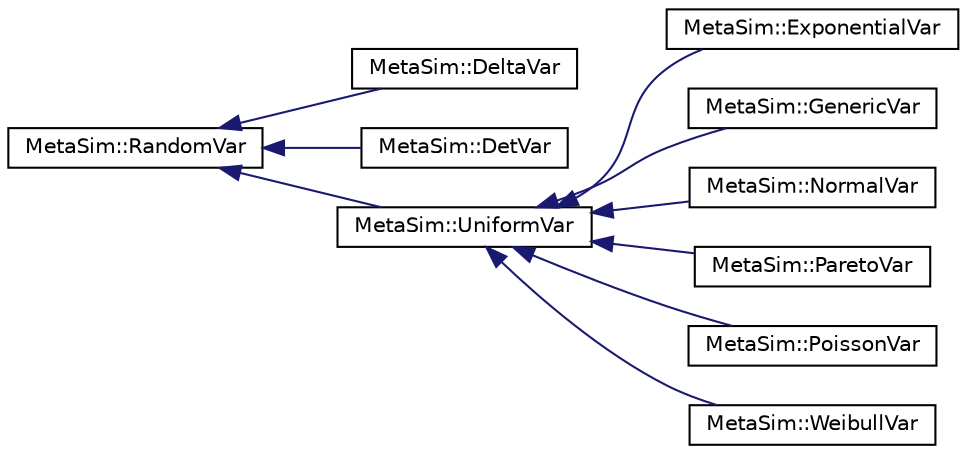 digraph "Graphical Class Hierarchy"
{
  edge [fontname="Helvetica",fontsize="10",labelfontname="Helvetica",labelfontsize="10"];
  node [fontname="Helvetica",fontsize="10",shape=record];
  rankdir="LR";
  Node0 [label="MetaSim::RandomVar",height=0.2,width=0.4,color="black", fillcolor="white", style="filled",URL="$classMetaSim_1_1RandomVar.html"];
  Node0 -> Node1 [dir="back",color="midnightblue",fontsize="10",style="solid",fontname="Helvetica"];
  Node1 [label="MetaSim::DeltaVar",height=0.2,width=0.4,color="black", fillcolor="white", style="filled",URL="$classMetaSim_1_1DeltaVar.html"];
  Node0 -> Node2 [dir="back",color="midnightblue",fontsize="10",style="solid",fontname="Helvetica"];
  Node2 [label="MetaSim::DetVar",height=0.2,width=0.4,color="black", fillcolor="white", style="filled",URL="$classMetaSim_1_1DetVar.html"];
  Node0 -> Node3 [dir="back",color="midnightblue",fontsize="10",style="solid",fontname="Helvetica"];
  Node3 [label="MetaSim::UniformVar",height=0.2,width=0.4,color="black", fillcolor="white", style="filled",URL="$classMetaSim_1_1UniformVar.html"];
  Node3 -> Node4 [dir="back",color="midnightblue",fontsize="10",style="solid",fontname="Helvetica"];
  Node4 [label="MetaSim::ExponentialVar",height=0.2,width=0.4,color="black", fillcolor="white", style="filled",URL="$classMetaSim_1_1ExponentialVar.html"];
  Node3 -> Node5 [dir="back",color="midnightblue",fontsize="10",style="solid",fontname="Helvetica"];
  Node5 [label="MetaSim::GenericVar",height=0.2,width=0.4,color="black", fillcolor="white", style="filled",URL="$classMetaSim_1_1GenericVar.html"];
  Node3 -> Node6 [dir="back",color="midnightblue",fontsize="10",style="solid",fontname="Helvetica"];
  Node6 [label="MetaSim::NormalVar",height=0.2,width=0.4,color="black", fillcolor="white", style="filled",URL="$classMetaSim_1_1NormalVar.html"];
  Node3 -> Node7 [dir="back",color="midnightblue",fontsize="10",style="solid",fontname="Helvetica"];
  Node7 [label="MetaSim::ParetoVar",height=0.2,width=0.4,color="black", fillcolor="white", style="filled",URL="$classMetaSim_1_1ParetoVar.html"];
  Node3 -> Node8 [dir="back",color="midnightblue",fontsize="10",style="solid",fontname="Helvetica"];
  Node8 [label="MetaSim::PoissonVar",height=0.2,width=0.4,color="black", fillcolor="white", style="filled",URL="$classMetaSim_1_1PoissonVar.html"];
  Node3 -> Node9 [dir="back",color="midnightblue",fontsize="10",style="solid",fontname="Helvetica"];
  Node9 [label="MetaSim::WeibullVar",height=0.2,width=0.4,color="black", fillcolor="white", style="filled",URL="$classMetaSim_1_1WeibullVar.html"];
}
